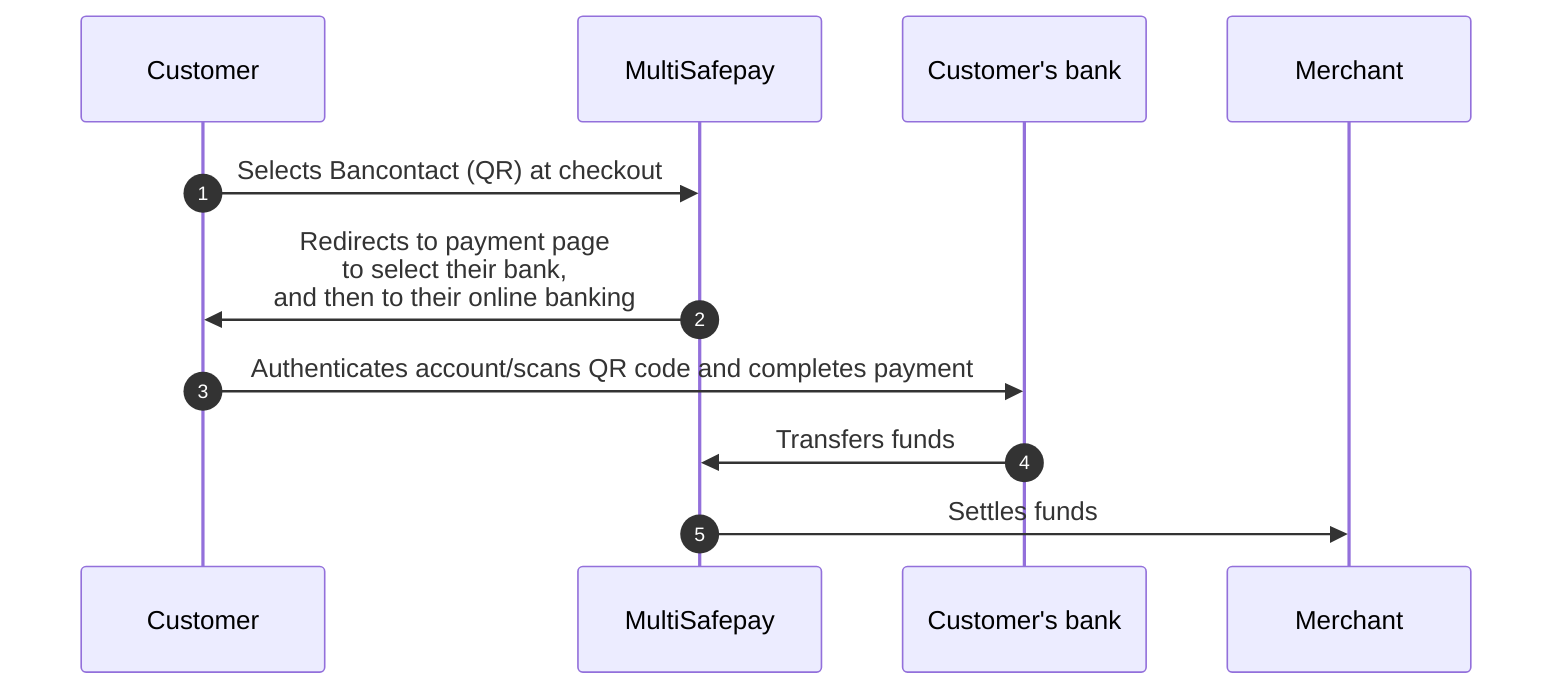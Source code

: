 sequenceDiagram
    autonumber
    participant C as Customer
    participant Mu as MultiSafepay
    participant CB as Customer's bank
    participant Me as Merchant

    C->>Mu: Selects Bancontact (QR) at checkout
    Mu->>C: Redirects to payment page <br> to select their bank, <br> and then to their online banking
    C->>CB: Authenticates account/scans QR code and completes payment
    CB->>Mu: Transfers funds 
    Mu->>Me: Settles funds